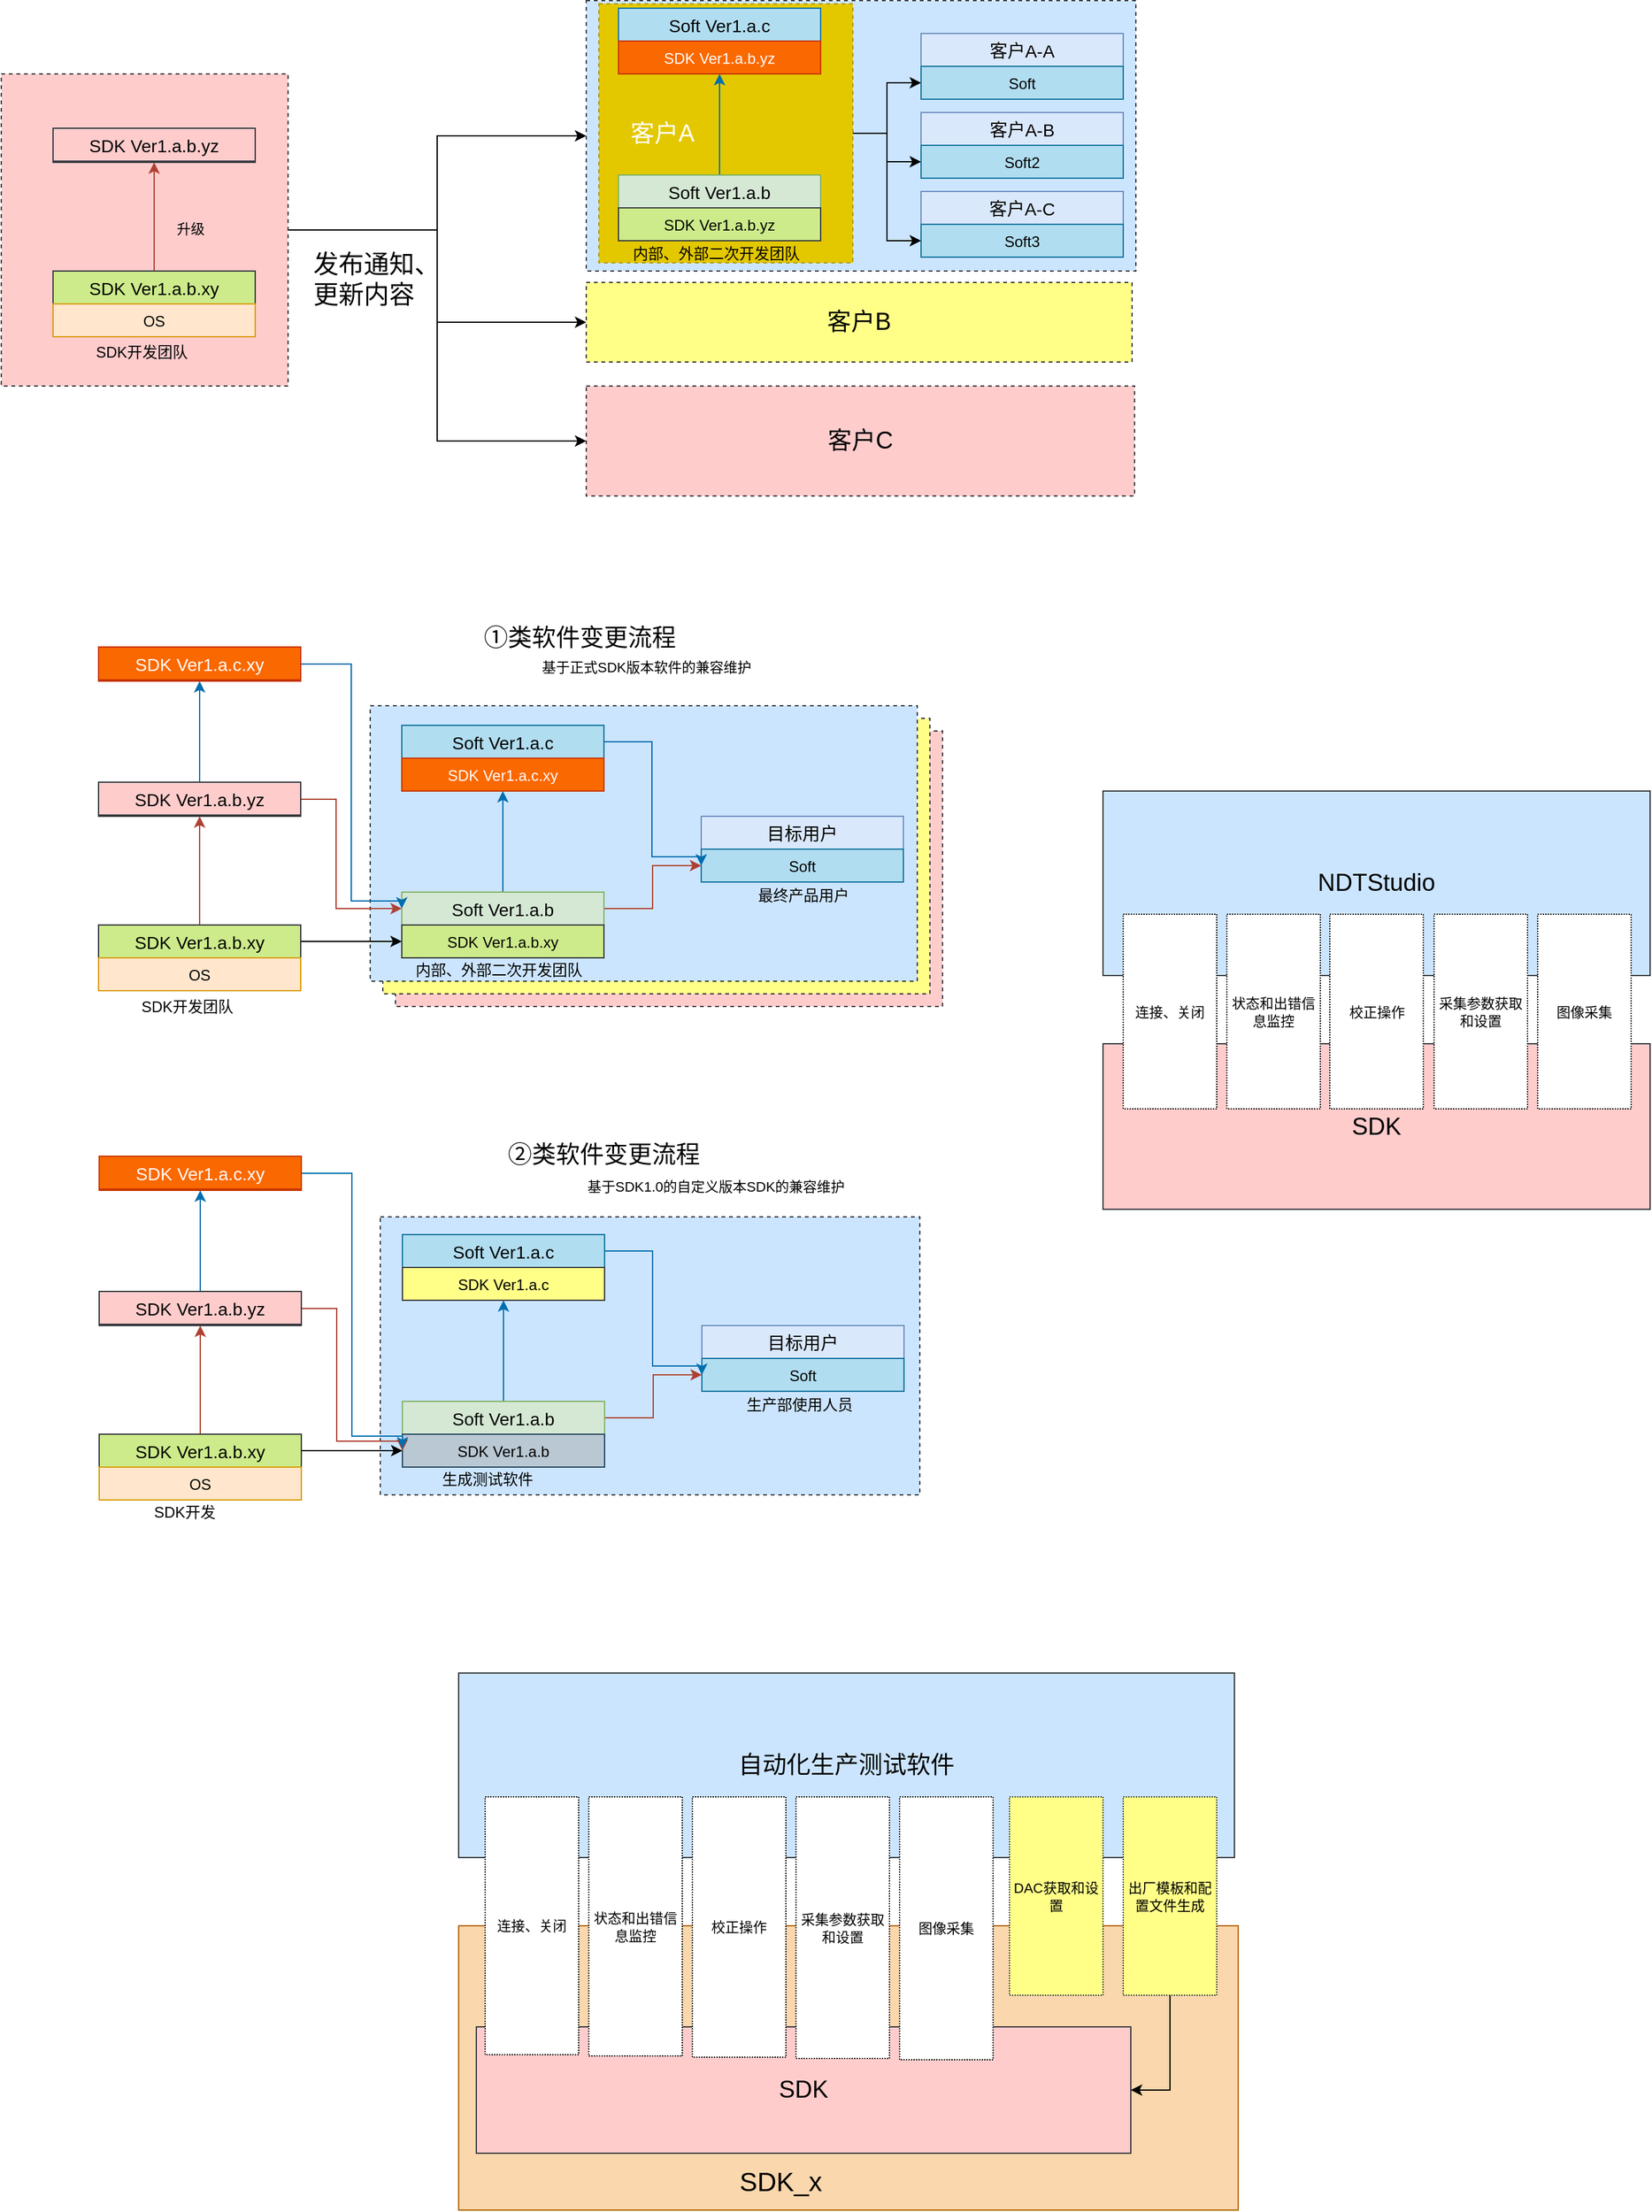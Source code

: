 <mxfile version="10.8.0" type="github"><diagram id="zvuAO9ksfxbcKZcyymv2" name="Page-1"><mxGraphModel dx="2233" dy="1139" grid="0" gridSize="10" guides="1" tooltips="1" connect="1" arrows="1" fold="1" page="0" pageScale="1" pageWidth="827" pageHeight="1169" math="0" shadow="0"><root><mxCell id="0"/><mxCell id="1" parent="0"/><mxCell id="uOw-E6xkjpIX_akuD4ER-26" value="客户A&amp;nbsp; &amp;nbsp; &amp;nbsp; &amp;nbsp; &amp;nbsp; &amp;nbsp; &amp;nbsp; &amp;nbsp; &amp;nbsp; &amp;nbsp;" style="rounded=0;whiteSpace=wrap;html=1;fontSize=19;align=center;dashed=1;fillColor=#cce5ff;strokeColor=#36393d;" vertex="1" parent="1"><mxGeometry x="49" y="-46.5" width="435" height="214" as="geometry"/></mxCell><mxCell id="uOw-E6xkjpIX_akuD4ER-64" style="edgeStyle=orthogonalEdgeStyle;rounded=0;orthogonalLoop=1;jettySize=auto;html=1;exitX=1;exitY=0.5;exitDx=0;exitDy=0;entryX=0;entryY=0.5;entryDx=0;entryDy=0;fontSize=11;" edge="1" parent="1" source="uOw-E6xkjpIX_akuD4ER-63" target="uOw-E6xkjpIX_akuD4ER-46"><mxGeometry relative="1" as="geometry"/></mxCell><mxCell id="uOw-E6xkjpIX_akuD4ER-65" style="edgeStyle=orthogonalEdgeStyle;rounded=0;orthogonalLoop=1;jettySize=auto;html=1;exitX=1;exitY=0.5;exitDx=0;exitDy=0;entryX=0;entryY=0.5;entryDx=0;entryDy=0;fontSize=11;" edge="1" parent="1" source="uOw-E6xkjpIX_akuD4ER-63" target="uOw-E6xkjpIX_akuD4ER-60"><mxGeometry relative="1" as="geometry"/></mxCell><mxCell id="uOw-E6xkjpIX_akuD4ER-66" style="edgeStyle=orthogonalEdgeStyle;rounded=0;orthogonalLoop=1;jettySize=auto;html=1;exitX=1;exitY=0.5;exitDx=0;exitDy=0;fontSize=11;" edge="1" parent="1" source="uOw-E6xkjpIX_akuD4ER-63" target="uOw-E6xkjpIX_akuD4ER-62"><mxGeometry relative="1" as="geometry"/></mxCell><mxCell id="uOw-E6xkjpIX_akuD4ER-63" value="客户A&amp;nbsp; &amp;nbsp; &amp;nbsp; &amp;nbsp; &amp;nbsp; &amp;nbsp; &amp;nbsp; &amp;nbsp; &amp;nbsp; &amp;nbsp;" style="rounded=0;whiteSpace=wrap;html=1;fontSize=19;align=center;dashed=1;fillColor=#e3c800;strokeColor=#B09500;fontColor=#ffffff;" vertex="1" parent="1"><mxGeometry x="59" y="-44" width="201" height="205" as="geometry"/></mxCell><mxCell id="uOw-E6xkjpIX_akuD4ER-55" style="edgeStyle=orthogonalEdgeStyle;rounded=0;orthogonalLoop=1;jettySize=auto;html=1;exitX=1;exitY=0.5;exitDx=0;exitDy=0;fontSize=11;" edge="1" parent="1" source="uOw-E6xkjpIX_akuD4ER-54" target="uOw-E6xkjpIX_akuD4ER-26"><mxGeometry relative="1" as="geometry"/></mxCell><mxCell id="uOw-E6xkjpIX_akuD4ER-56" style="edgeStyle=orthogonalEdgeStyle;rounded=0;orthogonalLoop=1;jettySize=auto;html=1;exitX=1;exitY=0.5;exitDx=0;exitDy=0;entryX=0;entryY=0.5;entryDx=0;entryDy=0;fontSize=11;" edge="1" parent="1" source="uOw-E6xkjpIX_akuD4ER-54" target="uOw-E6xkjpIX_akuD4ER-25"><mxGeometry relative="1" as="geometry"/></mxCell><mxCell id="uOw-E6xkjpIX_akuD4ER-57" style="edgeStyle=orthogonalEdgeStyle;rounded=0;orthogonalLoop=1;jettySize=auto;html=1;exitX=1;exitY=0.5;exitDx=0;exitDy=0;entryX=0;entryY=0.5;entryDx=0;entryDy=0;fontSize=11;" edge="1" parent="1" source="uOw-E6xkjpIX_akuD4ER-54" target="uOw-E6xkjpIX_akuD4ER-24"><mxGeometry relative="1" as="geometry"/></mxCell><mxCell id="uOw-E6xkjpIX_akuD4ER-54" value="" style="rounded=0;whiteSpace=wrap;html=1;fontSize=19;align=center;dashed=1;fillColor=#ffcccc;strokeColor=#36393d;" vertex="1" parent="1"><mxGeometry x="-414" y="11.5" width="227" height="247" as="geometry"/></mxCell><mxCell id="uOw-E6xkjpIX_akuD4ER-11" value="SDK" style="rounded=0;whiteSpace=wrap;html=1;fontSize=19;align=center;fillColor=#fad7ac;strokeColor=#b46504;" vertex="1" parent="1"><mxGeometry x="-52" y="1477" width="617" height="225" as="geometry"/></mxCell><mxCell id="uOw-E6xkjpIX_akuD4ER-17" value="SDK" style="rounded=0;whiteSpace=wrap;html=1;fontSize=19;align=center;fillColor=#ffcccc;strokeColor=#36393d;" vertex="1" parent="1"><mxGeometry x="-38" y="1557" width="518" height="100" as="geometry"/></mxCell><mxCell id="PGY1UrgTnMR5NRiZohNy-1" value="" style="rounded=0;whiteSpace=wrap;html=1;fontSize=19;align=center;dashed=1;fillColor=#ffcccc;strokeColor=#36393d;" parent="1" vertex="1"><mxGeometry x="-102" y="531.5" width="433" height="218" as="geometry"/></mxCell><mxCell id="PGY1UrgTnMR5NRiZohNy-2" value="" style="rounded=0;whiteSpace=wrap;html=1;fontSize=19;align=center;dashed=1;fillColor=#ffff88;strokeColor=#36393d;" parent="1" vertex="1"><mxGeometry x="-112" y="521.5" width="433" height="218" as="geometry"/></mxCell><mxCell id="PGY1UrgTnMR5NRiZohNy-3" value="" style="rounded=0;whiteSpace=wrap;html=1;fontSize=19;align=center;dashed=1;fillColor=#cce5ff;strokeColor=#36393d;" parent="1" vertex="1"><mxGeometry x="-122" y="511.5" width="433" height="218" as="geometry"/></mxCell><mxCell id="PGY1UrgTnMR5NRiZohNy-4" value="" style="rounded=0;whiteSpace=wrap;html=1;fontSize=19;align=center;dashed=1;fillColor=#cce5ff;strokeColor=#36393d;" parent="1" vertex="1"><mxGeometry x="-114" y="916" width="427" height="220" as="geometry"/></mxCell><mxCell id="PGY1UrgTnMR5NRiZohNy-5" style="edgeStyle=orthogonalEdgeStyle;rounded=0;orthogonalLoop=1;jettySize=auto;html=1;exitX=1;exitY=0.25;exitDx=0;exitDy=0;entryX=0;entryY=0.5;entryDx=0;entryDy=0;" parent="1" source="PGY1UrgTnMR5NRiZohNy-7" target="PGY1UrgTnMR5NRiZohNy-11" edge="1"><mxGeometry relative="1" as="geometry"/></mxCell><mxCell id="PGY1UrgTnMR5NRiZohNy-6" value="" style="edgeStyle=orthogonalEdgeStyle;rounded=0;orthogonalLoop=1;jettySize=auto;html=1;fillColor=#fad9d5;strokeColor=#ae4132;" parent="1" source="PGY1UrgTnMR5NRiZohNy-7" target="PGY1UrgTnMR5NRiZohNy-19" edge="1"><mxGeometry relative="1" as="geometry"/></mxCell><mxCell id="PGY1UrgTnMR5NRiZohNy-7" value="SDK Ver1.a.b.xy" style="swimlane;fontStyle=0;childLayout=stackLayout;horizontal=1;startSize=26;fillColor=#cdeb8b;horizontalStack=0;resizeParent=1;resizeParentMax=0;resizeLast=0;collapsible=1;marginBottom=0;swimlaneFillColor=#ffffff;align=center;fontSize=14;strokeColor=#36393d;" parent="1" vertex="1"><mxGeometry x="-337" y="685" width="160" height="52" as="geometry"/></mxCell><mxCell id="PGY1UrgTnMR5NRiZohNy-8" style="edgeStyle=orthogonalEdgeStyle;rounded=0;orthogonalLoop=1;jettySize=auto;html=1;exitX=1;exitY=0.25;exitDx=0;exitDy=0;fillColor=#fad9d5;strokeColor=#ae4132;" parent="1" source="PGY1UrgTnMR5NRiZohNy-10" target="PGY1UrgTnMR5NRiZohNy-24" edge="1"><mxGeometry relative="1" as="geometry"/></mxCell><mxCell id="PGY1UrgTnMR5NRiZohNy-9" value="" style="edgeStyle=orthogonalEdgeStyle;rounded=0;orthogonalLoop=1;jettySize=auto;html=1;fontSize=19;fillColor=#1ba1e2;strokeColor=#006EAF;" parent="1" source="PGY1UrgTnMR5NRiZohNy-10" target="PGY1UrgTnMR5NRiZohNy-12" edge="1"><mxGeometry relative="1" as="geometry"/></mxCell><mxCell id="PGY1UrgTnMR5NRiZohNy-10" value="Soft Ver1.a.b" style="swimlane;fontStyle=0;childLayout=stackLayout;horizontal=1;startSize=26;fillColor=#d5e8d4;horizontalStack=0;resizeParent=1;resizeParentMax=0;resizeLast=0;collapsible=1;marginBottom=0;swimlaneFillColor=#ffffff;align=center;fontSize=14;strokeColor=#82b366;" parent="1" vertex="1"><mxGeometry x="-97" y="659" width="160" height="52" as="geometry"/></mxCell><mxCell id="PGY1UrgTnMR5NRiZohNy-11" value="SDK Ver1.a.b.xy" style="text;strokeColor=#36393d;fillColor=#cdeb8b;spacingLeft=4;spacingRight=4;overflow=hidden;rotatable=0;points=[[0,0.5],[1,0.5]];portConstraint=eastwest;fontSize=12;align=center;" parent="PGY1UrgTnMR5NRiZohNy-10" vertex="1"><mxGeometry y="26" width="160" height="26" as="geometry"/></mxCell><mxCell id="PGY1UrgTnMR5NRiZohNy-12" value="Soft Ver1.a.c" style="swimlane;fontStyle=0;childLayout=stackLayout;horizontal=1;startSize=26;fillColor=#b1ddf0;horizontalStack=0;resizeParent=1;resizeParentMax=0;resizeLast=0;collapsible=1;marginBottom=0;swimlaneFillColor=#ffffff;align=center;fontSize=14;strokeColor=#10739e;" parent="1" vertex="1"><mxGeometry x="-97" y="527" width="160" height="52" as="geometry"/></mxCell><mxCell id="PGY1UrgTnMR5NRiZohNy-13" value="SDK Ver1.a.c.xy" style="text;strokeColor=#C73500;fillColor=#fa6800;spacingLeft=4;spacingRight=4;overflow=hidden;rotatable=0;points=[[0,0.5],[1,0.5]];portConstraint=eastwest;fontSize=12;align=center;fontColor=#ffffff;" parent="PGY1UrgTnMR5NRiZohNy-12" vertex="1"><mxGeometry y="26" width="160" height="26" as="geometry"/></mxCell><mxCell id="PGY1UrgTnMR5NRiZohNy-14" value="SDK开发团队" style="text;html=1;resizable=0;points=[];autosize=1;align=left;verticalAlign=top;spacingTop=-4;" parent="1" vertex="1"><mxGeometry x="-305.5" y="739.5" width="83" height="14" as="geometry"/></mxCell><mxCell id="PGY1UrgTnMR5NRiZohNy-15" value="最终产品用户" style="text;html=1;resizable=0;points=[];autosize=1;align=left;verticalAlign=top;spacingTop=-4;" parent="1" vertex="1"><mxGeometry x="182.5" y="652" width="82" height="14" as="geometry"/></mxCell><mxCell id="PGY1UrgTnMR5NRiZohNy-16" value="内部、外部二次开发团队" style="text;html=1;resizable=0;points=[];autosize=1;align=left;verticalAlign=top;spacingTop=-4;" parent="1" vertex="1"><mxGeometry x="-88" y="711" width="142" height="14" as="geometry"/></mxCell><mxCell id="PGY1UrgTnMR5NRiZohNy-17" style="edgeStyle=orthogonalEdgeStyle;rounded=0;orthogonalLoop=1;jettySize=auto;html=1;exitX=1;exitY=0.5;exitDx=0;exitDy=0;entryX=0;entryY=0.25;entryDx=0;entryDy=0;fillColor=#fad9d5;strokeColor=#ae4132;" parent="1" source="PGY1UrgTnMR5NRiZohNy-19" target="PGY1UrgTnMR5NRiZohNy-10" edge="1"><mxGeometry relative="1" as="geometry"><mxPoint x="-103.667" y="585.167" as="targetPoint"/><Array as="points"><mxPoint x="-149" y="586"/><mxPoint x="-149" y="672"/></Array></mxGeometry></mxCell><mxCell id="PGY1UrgTnMR5NRiZohNy-18" value="" style="edgeStyle=orthogonalEdgeStyle;rounded=0;orthogonalLoop=1;jettySize=auto;html=1;fontSize=19;fillColor=#1ba1e2;strokeColor=#006EAF;" parent="1" source="PGY1UrgTnMR5NRiZohNy-19" target="PGY1UrgTnMR5NRiZohNy-21" edge="1"><mxGeometry relative="1" as="geometry"/></mxCell><mxCell id="PGY1UrgTnMR5NRiZohNy-19" value="SDK Ver1.a.b.yz" style="swimlane;fontStyle=0;childLayout=stackLayout;horizontal=1;startSize=26;fillColor=#ffcccc;horizontalStack=0;resizeParent=1;resizeParentMax=0;resizeLast=0;collapsible=1;marginBottom=0;swimlaneFillColor=#ffffff;align=center;fontSize=14;strokeColor=#36393d;" parent="1" vertex="1"><mxGeometry x="-337" y="572" width="160" height="27" as="geometry"/></mxCell><mxCell id="PGY1UrgTnMR5NRiZohNy-20" value="" style="edgeStyle=orthogonalEdgeStyle;rounded=0;orthogonalLoop=1;jettySize=auto;html=1;fontSize=19;entryX=0;entryY=0.25;entryDx=0;entryDy=0;fillColor=#1ba1e2;strokeColor=#006EAF;" parent="1" source="PGY1UrgTnMR5NRiZohNy-21" target="PGY1UrgTnMR5NRiZohNy-10" edge="1"><mxGeometry relative="1" as="geometry"><mxPoint x="-97" y="478.5" as="targetPoint"/><Array as="points"><mxPoint x="-137" y="478"/><mxPoint x="-137" y="666"/><mxPoint x="-97" y="666"/></Array></mxGeometry></mxCell><mxCell id="PGY1UrgTnMR5NRiZohNy-21" value="SDK Ver1.a.c.xy" style="swimlane;fontStyle=0;childLayout=stackLayout;horizontal=1;startSize=26;fillColor=#fa6800;horizontalStack=0;resizeParent=1;resizeParentMax=0;resizeLast=0;collapsible=1;marginBottom=0;swimlaneFillColor=#ffffff;align=center;fontSize=14;strokeColor=#C73500;fontColor=#ffffff;" parent="1" vertex="1"><mxGeometry x="-337" y="465" width="160" height="27" as="geometry"/></mxCell><mxCell id="PGY1UrgTnMR5NRiZohNy-22" value="OS" style="text;strokeColor=#d79b00;fillColor=#ffe6cc;spacingLeft=4;spacingRight=4;overflow=hidden;rotatable=0;points=[[0,0.5],[1,0.5]];portConstraint=eastwest;fontSize=12;align=center;" parent="1" vertex="1"><mxGeometry x="-337" y="711" width="160" height="26" as="geometry"/></mxCell><mxCell id="PGY1UrgTnMR5NRiZohNy-23" value="目标用户" style="swimlane;fontStyle=0;childLayout=stackLayout;horizontal=1;startSize=26;fillColor=#dae8fc;horizontalStack=0;resizeParent=1;resizeParentMax=0;resizeLast=0;collapsible=1;marginBottom=0;swimlaneFillColor=#ffffff;align=center;fontSize=14;strokeColor=#6c8ebf;" parent="1" vertex="1"><mxGeometry x="140" y="599" width="160" height="52" as="geometry"/></mxCell><mxCell id="PGY1UrgTnMR5NRiZohNy-24" value="Soft" style="text;strokeColor=#10739e;fillColor=#b1ddf0;spacingLeft=4;spacingRight=4;overflow=hidden;rotatable=0;points=[[0,0.5],[1,0.5]];portConstraint=eastwest;fontSize=12;align=center;" parent="PGY1UrgTnMR5NRiZohNy-23" vertex="1"><mxGeometry y="26" width="160" height="26" as="geometry"/></mxCell><mxCell id="PGY1UrgTnMR5NRiZohNy-25" value="①类软件变更流程" style="text;html=1;resizable=0;points=[];autosize=1;align=left;verticalAlign=top;spacingTop=-4;fontSize=19;" parent="1" vertex="1"><mxGeometry x="-34" y="444" width="162" height="23" as="geometry"/></mxCell><mxCell id="PGY1UrgTnMR5NRiZohNy-26" style="edgeStyle=orthogonalEdgeStyle;rounded=0;orthogonalLoop=1;jettySize=auto;html=1;exitX=1;exitY=0.25;exitDx=0;exitDy=0;fontSize=19;fillColor=#1ba1e2;strokeColor=#006EAF;entryX=0;entryY=0.5;entryDx=0;entryDy=0;" parent="1" source="PGY1UrgTnMR5NRiZohNy-12" target="PGY1UrgTnMR5NRiZohNy-24" edge="1"><mxGeometry relative="1" as="geometry"><Array as="points"><mxPoint x="101" y="540"/><mxPoint x="101" y="631"/><mxPoint x="140" y="631"/></Array></mxGeometry></mxCell><mxCell id="PGY1UrgTnMR5NRiZohNy-27" style="edgeStyle=orthogonalEdgeStyle;rounded=0;orthogonalLoop=1;jettySize=auto;html=1;exitX=1;exitY=0.25;exitDx=0;exitDy=0;entryX=0;entryY=0.5;entryDx=0;entryDy=0;" parent="1" source="PGY1UrgTnMR5NRiZohNy-29" target="PGY1UrgTnMR5NRiZohNy-33" edge="1"><mxGeometry relative="1" as="geometry"/></mxCell><mxCell id="PGY1UrgTnMR5NRiZohNy-28" value="" style="edgeStyle=orthogonalEdgeStyle;rounded=0;orthogonalLoop=1;jettySize=auto;html=1;fillColor=#fad9d5;strokeColor=#ae4132;" parent="1" source="PGY1UrgTnMR5NRiZohNy-29" target="PGY1UrgTnMR5NRiZohNy-40" edge="1"><mxGeometry relative="1" as="geometry"/></mxCell><mxCell id="PGY1UrgTnMR5NRiZohNy-29" value="SDK Ver1.a.b.xy" style="swimlane;fontStyle=0;childLayout=stackLayout;horizontal=1;startSize=26;fillColor=#cdeb8b;horizontalStack=0;resizeParent=1;resizeParentMax=0;resizeLast=0;collapsible=1;marginBottom=0;swimlaneFillColor=#ffffff;align=center;fontSize=14;strokeColor=#36393d;" parent="1" vertex="1"><mxGeometry x="-336.5" y="1088" width="160" height="52" as="geometry"/></mxCell><mxCell id="PGY1UrgTnMR5NRiZohNy-30" style="edgeStyle=orthogonalEdgeStyle;rounded=0;orthogonalLoop=1;jettySize=auto;html=1;exitX=1;exitY=0.25;exitDx=0;exitDy=0;fillColor=#fad9d5;strokeColor=#ae4132;" parent="1" source="PGY1UrgTnMR5NRiZohNy-32" target="PGY1UrgTnMR5NRiZohNy-45" edge="1"><mxGeometry relative="1" as="geometry"/></mxCell><mxCell id="PGY1UrgTnMR5NRiZohNy-31" value="" style="edgeStyle=orthogonalEdgeStyle;rounded=0;orthogonalLoop=1;jettySize=auto;html=1;fontSize=19;fillColor=#1ba1e2;strokeColor=#006EAF;" parent="1" source="PGY1UrgTnMR5NRiZohNy-32" target="PGY1UrgTnMR5NRiZohNy-34" edge="1"><mxGeometry relative="1" as="geometry"/></mxCell><mxCell id="PGY1UrgTnMR5NRiZohNy-32" value="Soft Ver1.a.b" style="swimlane;fontStyle=0;childLayout=stackLayout;horizontal=1;startSize=26;fillColor=#d5e8d4;horizontalStack=0;resizeParent=1;resizeParentMax=0;resizeLast=0;collapsible=1;marginBottom=0;swimlaneFillColor=#ffffff;align=center;fontSize=14;strokeColor=#82b366;" parent="1" vertex="1"><mxGeometry x="-96.5" y="1062" width="160" height="52" as="geometry"/></mxCell><mxCell id="PGY1UrgTnMR5NRiZohNy-33" value="SDK Ver1.a.b" style="text;strokeColor=#23445d;fillColor=#bac8d3;spacingLeft=4;spacingRight=4;overflow=hidden;rotatable=0;points=[[0,0.5],[1,0.5]];portConstraint=eastwest;fontSize=12;align=center;" parent="PGY1UrgTnMR5NRiZohNy-32" vertex="1"><mxGeometry y="26" width="160" height="26" as="geometry"/></mxCell><mxCell id="PGY1UrgTnMR5NRiZohNy-34" value="Soft Ver1.a.c" style="swimlane;fontStyle=0;childLayout=stackLayout;horizontal=1;startSize=26;fillColor=#b1ddf0;horizontalStack=0;resizeParent=1;resizeParentMax=0;resizeLast=0;collapsible=1;marginBottom=0;swimlaneFillColor=#ffffff;align=center;fontSize=14;strokeColor=#10739e;" parent="1" vertex="1"><mxGeometry x="-96.5" y="930" width="160" height="52" as="geometry"/></mxCell><mxCell id="PGY1UrgTnMR5NRiZohNy-35" value="SDK Ver1.a.c" style="text;strokeColor=#36393d;fillColor=#ffff88;spacingLeft=4;spacingRight=4;overflow=hidden;rotatable=0;points=[[0,0.5],[1,0.5]];portConstraint=eastwest;fontSize=12;align=center;" parent="PGY1UrgTnMR5NRiZohNy-34" vertex="1"><mxGeometry y="26" width="160" height="26" as="geometry"/></mxCell><mxCell id="PGY1UrgTnMR5NRiZohNy-36" value="生产部使用人员" style="text;html=1;resizable=0;points=[];autosize=1;align=left;verticalAlign=top;spacingTop=-4;" parent="1" vertex="1"><mxGeometry x="173.5" y="1055" width="94" height="14" as="geometry"/></mxCell><mxCell id="PGY1UrgTnMR5NRiZohNy-37" value="生成测试软件" style="text;html=1;resizable=0;points=[];autosize=1;align=left;verticalAlign=top;spacingTop=-4;" parent="1" vertex="1"><mxGeometry x="-67.5" y="1114" width="82" height="14" as="geometry"/></mxCell><mxCell id="PGY1UrgTnMR5NRiZohNy-38" style="edgeStyle=orthogonalEdgeStyle;rounded=0;orthogonalLoop=1;jettySize=auto;html=1;exitX=1;exitY=0.5;exitDx=0;exitDy=0;entryX=0;entryY=0.5;entryDx=0;entryDy=0;fillColor=#fad9d5;strokeColor=#ae4132;" parent="1" source="PGY1UrgTnMR5NRiZohNy-40" target="PGY1UrgTnMR5NRiZohNy-33" edge="1"><mxGeometry relative="1" as="geometry"><mxPoint x="-103.167" y="988.167" as="targetPoint"/><Array as="points"><mxPoint x="-148.5" y="988.5"/><mxPoint x="-148.5" y="1093.5"/><mxPoint x="-96.5" y="1093.5"/></Array></mxGeometry></mxCell><mxCell id="PGY1UrgTnMR5NRiZohNy-39" value="" style="edgeStyle=orthogonalEdgeStyle;rounded=0;orthogonalLoop=1;jettySize=auto;html=1;fontSize=19;fillColor=#1ba1e2;strokeColor=#006EAF;" parent="1" source="PGY1UrgTnMR5NRiZohNy-40" target="PGY1UrgTnMR5NRiZohNy-42" edge="1"><mxGeometry relative="1" as="geometry"/></mxCell><mxCell id="PGY1UrgTnMR5NRiZohNy-40" value="SDK Ver1.a.b.yz" style="swimlane;fontStyle=0;childLayout=stackLayout;horizontal=1;startSize=26;fillColor=#ffcccc;horizontalStack=0;resizeParent=1;resizeParentMax=0;resizeLast=0;collapsible=1;marginBottom=0;swimlaneFillColor=#ffffff;align=center;fontSize=14;strokeColor=#36393d;" parent="1" vertex="1"><mxGeometry x="-336.5" y="975" width="160" height="27" as="geometry"/></mxCell><mxCell id="PGY1UrgTnMR5NRiZohNy-41" value="" style="edgeStyle=orthogonalEdgeStyle;rounded=0;orthogonalLoop=1;jettySize=auto;html=1;fontSize=19;fillColor=#1ba1e2;strokeColor=#006EAF;" parent="1" source="PGY1UrgTnMR5NRiZohNy-42" edge="1"><mxGeometry relative="1" as="geometry"><mxPoint x="-96.448" y="1099.276" as="targetPoint"/><Array as="points"><mxPoint x="-136.5" y="881.5"/><mxPoint x="-136.5" y="1089.5"/><mxPoint x="-96.5" y="1089.5"/></Array></mxGeometry></mxCell><mxCell id="PGY1UrgTnMR5NRiZohNy-42" value="SDK Ver1.a.c.xy" style="swimlane;fontStyle=0;childLayout=stackLayout;horizontal=1;startSize=26;fillColor=#fa6800;horizontalStack=0;resizeParent=1;resizeParentMax=0;resizeLast=0;collapsible=1;marginBottom=0;swimlaneFillColor=#ffffff;align=center;fontSize=14;strokeColor=#C73500;fontColor=#ffffff;" parent="1" vertex="1"><mxGeometry x="-336.5" y="868" width="160" height="27" as="geometry"/></mxCell><mxCell id="PGY1UrgTnMR5NRiZohNy-43" value="OS" style="text;strokeColor=#d79b00;fillColor=#ffe6cc;spacingLeft=4;spacingRight=4;overflow=hidden;rotatable=0;points=[[0,0.5],[1,0.5]];portConstraint=eastwest;fontSize=12;align=center;" parent="1" vertex="1"><mxGeometry x="-336.5" y="1114" width="160" height="26" as="geometry"/></mxCell><mxCell id="PGY1UrgTnMR5NRiZohNy-44" value="目标用户" style="swimlane;fontStyle=0;childLayout=stackLayout;horizontal=1;startSize=26;fillColor=#dae8fc;horizontalStack=0;resizeParent=1;resizeParentMax=0;resizeLast=0;collapsible=1;marginBottom=0;swimlaneFillColor=#ffffff;align=center;fontSize=14;strokeColor=#6c8ebf;" parent="1" vertex="1"><mxGeometry x="140.5" y="1002" width="160" height="52" as="geometry"/></mxCell><mxCell id="PGY1UrgTnMR5NRiZohNy-45" value="Soft" style="text;strokeColor=#10739e;fillColor=#b1ddf0;spacingLeft=4;spacingRight=4;overflow=hidden;rotatable=0;points=[[0,0.5],[1,0.5]];portConstraint=eastwest;fontSize=12;align=center;" parent="PGY1UrgTnMR5NRiZohNy-44" vertex="1"><mxGeometry y="26" width="160" height="26" as="geometry"/></mxCell><mxCell id="PGY1UrgTnMR5NRiZohNy-46" value="②类软件变更流程" style="text;html=1;resizable=0;points=[];autosize=1;align=left;verticalAlign=top;spacingTop=-4;fontSize=19;" parent="1" vertex="1"><mxGeometry x="-15" y="852.5" width="162" height="23" as="geometry"/></mxCell><mxCell id="PGY1UrgTnMR5NRiZohNy-47" style="edgeStyle=orthogonalEdgeStyle;rounded=0;orthogonalLoop=1;jettySize=auto;html=1;exitX=1;exitY=0.25;exitDx=0;exitDy=0;fontSize=19;fillColor=#1ba1e2;strokeColor=#006EAF;entryX=0;entryY=0.5;entryDx=0;entryDy=0;" parent="1" source="PGY1UrgTnMR5NRiZohNy-34" target="PGY1UrgTnMR5NRiZohNy-45" edge="1"><mxGeometry relative="1" as="geometry"><Array as="points"><mxPoint x="101.5" y="943"/><mxPoint x="101.5" y="1034"/><mxPoint x="140.5" y="1034"/></Array></mxGeometry></mxCell><mxCell id="PGY1UrgTnMR5NRiZohNy-48" value="SDK开发" style="text;html=1;resizable=0;points=[];autosize=1;align=left;verticalAlign=top;spacingTop=-4;" parent="1" vertex="1"><mxGeometry x="-295" y="1140" width="59" height="14" as="geometry"/></mxCell><mxCell id="PGY1UrgTnMR5NRiZohNy-49" value="&lt;font style=&quot;font-size: 11px&quot;&gt;基于SDK1.0的自定义版本SDK的兼容维护&lt;/font&gt;" style="text;html=1;resizable=0;points=[];autosize=1;align=left;verticalAlign=top;spacingTop=-4;fontSize=19;" parent="1" vertex="1"><mxGeometry x="48" y="875.5" width="233" height="25" as="geometry"/></mxCell><mxCell id="PGY1UrgTnMR5NRiZohNy-50" value="&lt;font style=&quot;font-size: 11px&quot;&gt;基于正式SDK版本软件的兼容维护&lt;/font&gt;" style="text;html=1;resizable=0;points=[];autosize=1;align=left;verticalAlign=top;spacingTop=-4;fontSize=19;" parent="1" vertex="1"><mxGeometry x="11.5" y="465" width="191" height="25" as="geometry"/></mxCell><mxCell id="uOw-E6xkjpIX_akuD4ER-2" value="NDTStudio" style="rounded=0;whiteSpace=wrap;html=1;fontSize=19;align=center;fillColor=#cce5ff;strokeColor=#36393d;" vertex="1" parent="1"><mxGeometry x="458" y="579" width="433" height="146" as="geometry"/></mxCell><mxCell id="uOw-E6xkjpIX_akuD4ER-3" value="SDK" style="rounded=0;whiteSpace=wrap;html=1;fontSize=19;align=center;fillColor=#ffcccc;strokeColor=#36393d;" vertex="1" parent="1"><mxGeometry x="458" y="779" width="433" height="131" as="geometry"/></mxCell><mxCell id="uOw-E6xkjpIX_akuD4ER-4" value="图像采集" style="rounded=0;whiteSpace=wrap;html=1;fontSize=11;align=center;dashed=1;dashPattern=1 1;" vertex="1" parent="1"><mxGeometry x="802" y="676.5" width="74" height="154" as="geometry"/></mxCell><mxCell id="uOw-E6xkjpIX_akuD4ER-5" value="连接、关闭" style="rounded=0;whiteSpace=wrap;html=1;fontSize=11;align=center;dashed=1;dashPattern=1 1;" vertex="1" parent="1"><mxGeometry x="474" y="676.5" width="74" height="154" as="geometry"/></mxCell><mxCell id="uOw-E6xkjpIX_akuD4ER-6" value="采集参数获取和设置" style="rounded=0;whiteSpace=wrap;html=1;fontSize=11;align=center;dashed=1;dashPattern=1 1;" vertex="1" parent="1"><mxGeometry x="720" y="676.5" width="74" height="154" as="geometry"/></mxCell><mxCell id="uOw-E6xkjpIX_akuD4ER-7" value="状态和出错信息监控" style="rounded=0;whiteSpace=wrap;html=1;fontSize=11;align=center;dashed=1;dashPattern=1 1;" vertex="1" parent="1"><mxGeometry x="556" y="676.5" width="74" height="154" as="geometry"/></mxCell><mxCell id="uOw-E6xkjpIX_akuD4ER-8" value="校正操作" style="rounded=0;whiteSpace=wrap;html=1;fontSize=11;align=center;dashed=1;dashPattern=1 1;" vertex="1" parent="1"><mxGeometry x="637.5" y="676.5" width="74" height="154" as="geometry"/></mxCell><mxCell id="uOw-E6xkjpIX_akuD4ER-10" value="自动化生产测试软件" style="rounded=0;whiteSpace=wrap;html=1;fontSize=19;align=center;fillColor=#cce5ff;strokeColor=#36393d;" vertex="1" parent="1"><mxGeometry x="-52" y="1277" width="614" height="146" as="geometry"/></mxCell><mxCell id="uOw-E6xkjpIX_akuD4ER-12" value="图像采集" style="rounded=0;whiteSpace=wrap;html=1;fontSize=11;align=center;dashed=1;dashPattern=1 1;" vertex="1" parent="1"><mxGeometry x="297" y="1375" width="74" height="208" as="geometry"/></mxCell><mxCell id="uOw-E6xkjpIX_akuD4ER-13" value="连接、关闭" style="rounded=0;whiteSpace=wrap;html=1;fontSize=11;align=center;dashed=1;dashPattern=1 1;" vertex="1" parent="1"><mxGeometry x="-31" y="1375" width="74" height="204" as="geometry"/></mxCell><mxCell id="uOw-E6xkjpIX_akuD4ER-14" value="采集参数获取和设置" style="rounded=0;whiteSpace=wrap;html=1;fontSize=11;align=center;dashed=1;dashPattern=1 1;" vertex="1" parent="1"><mxGeometry x="215" y="1375" width="74" height="207" as="geometry"/></mxCell><mxCell id="uOw-E6xkjpIX_akuD4ER-15" value="状态和出错信息监控" style="rounded=0;whiteSpace=wrap;html=1;fontSize=11;align=center;dashed=1;dashPattern=1 1;" vertex="1" parent="1"><mxGeometry x="51" y="1375" width="74" height="205" as="geometry"/></mxCell><mxCell id="uOw-E6xkjpIX_akuD4ER-16" value="校正操作" style="rounded=0;whiteSpace=wrap;html=1;fontSize=11;align=center;dashed=1;dashPattern=1 1;" vertex="1" parent="1"><mxGeometry x="133" y="1375" width="74" height="206" as="geometry"/></mxCell><mxCell id="uOw-E6xkjpIX_akuD4ER-19" value="DAC获取和设置" style="rounded=0;whiteSpace=wrap;html=1;fontSize=11;align=center;dashed=1;dashPattern=1 1;fillColor=#ffff88;strokeColor=#36393d;" vertex="1" parent="1"><mxGeometry x="384" y="1375" width="74" height="157" as="geometry"/></mxCell><mxCell id="uOw-E6xkjpIX_akuD4ER-20" value="&lt;span style=&quot;font-size: 21px&quot;&gt;SDK_x&lt;/span&gt;" style="text;html=1;strokeColor=none;fillColor=none;align=center;verticalAlign=middle;whiteSpace=wrap;rounded=0;dashed=1;dashPattern=1 1;fontSize=11;" vertex="1" parent="1"><mxGeometry x="182.5" y="1669" width="40" height="20" as="geometry"/></mxCell><mxCell id="uOw-E6xkjpIX_akuD4ER-22" style="edgeStyle=orthogonalEdgeStyle;rounded=0;orthogonalLoop=1;jettySize=auto;html=1;exitX=0.5;exitY=1;exitDx=0;exitDy=0;entryX=1;entryY=0.5;entryDx=0;entryDy=0;fontSize=11;" edge="1" parent="1" source="uOw-E6xkjpIX_akuD4ER-21" target="uOw-E6xkjpIX_akuD4ER-17"><mxGeometry relative="1" as="geometry"/></mxCell><mxCell id="uOw-E6xkjpIX_akuD4ER-21" value="出厂模板和配置文件生成" style="rounded=0;whiteSpace=wrap;html=1;fontSize=11;align=center;dashed=1;dashPattern=1 1;fillColor=#ffff88;strokeColor=#36393d;" vertex="1" parent="1"><mxGeometry x="474" y="1375" width="74" height="157" as="geometry"/></mxCell><mxCell id="uOw-E6xkjpIX_akuD4ER-24" value="客户C" style="rounded=0;whiteSpace=wrap;html=1;fontSize=19;align=center;dashed=1;fillColor=#ffcccc;strokeColor=#36393d;" vertex="1" parent="1"><mxGeometry x="49" y="258.5" width="434" height="87" as="geometry"/></mxCell><mxCell id="uOw-E6xkjpIX_akuD4ER-25" value="客户B" style="rounded=0;whiteSpace=wrap;html=1;fontSize=19;align=center;dashed=1;fillColor=#ffff88;strokeColor=#36393d;" vertex="1" parent="1"><mxGeometry x="49" y="176.5" width="432" height="63" as="geometry"/></mxCell><mxCell id="uOw-E6xkjpIX_akuD4ER-28" value="" style="edgeStyle=orthogonalEdgeStyle;rounded=0;orthogonalLoop=1;jettySize=auto;html=1;fillColor=#fad9d5;strokeColor=#ae4132;" edge="1" parent="1" source="uOw-E6xkjpIX_akuD4ER-29" target="uOw-E6xkjpIX_akuD4ER-41"><mxGeometry relative="1" as="geometry"/></mxCell><mxCell id="uOw-E6xkjpIX_akuD4ER-29" value="SDK Ver1.a.b.xy" style="swimlane;fontStyle=0;childLayout=stackLayout;horizontal=1;startSize=26;fillColor=#cdeb8b;horizontalStack=0;resizeParent=1;resizeParentMax=0;resizeLast=0;collapsible=1;marginBottom=0;swimlaneFillColor=#ffffff;align=center;fontSize=14;strokeColor=#36393d;" vertex="1" parent="1"><mxGeometry x="-373" y="167.5" width="160" height="52" as="geometry"/></mxCell><mxCell id="uOw-E6xkjpIX_akuD4ER-31" value="" style="edgeStyle=orthogonalEdgeStyle;rounded=0;orthogonalLoop=1;jettySize=auto;html=1;fontSize=19;fillColor=#1ba1e2;strokeColor=#006EAF;" edge="1" parent="1" source="uOw-E6xkjpIX_akuD4ER-32" target="uOw-E6xkjpIX_akuD4ER-34"><mxGeometry relative="1" as="geometry"/></mxCell><mxCell id="uOw-E6xkjpIX_akuD4ER-32" value="Soft Ver1.a.b" style="swimlane;fontStyle=0;childLayout=stackLayout;horizontal=1;startSize=26;fillColor=#d5e8d4;horizontalStack=0;resizeParent=1;resizeParentMax=0;resizeLast=0;collapsible=1;marginBottom=0;swimlaneFillColor=#ffffff;align=center;fontSize=14;strokeColor=#82b366;" vertex="1" parent="1"><mxGeometry x="74.5" y="91.5" width="160" height="52" as="geometry"/></mxCell><mxCell id="uOw-E6xkjpIX_akuD4ER-33" value="SDK Ver1.a.b.yz" style="text;strokeColor=#36393d;fillColor=#cdeb8b;spacingLeft=4;spacingRight=4;overflow=hidden;rotatable=0;points=[[0,0.5],[1,0.5]];portConstraint=eastwest;fontSize=12;align=center;" vertex="1" parent="uOw-E6xkjpIX_akuD4ER-32"><mxGeometry y="26" width="160" height="26" as="geometry"/></mxCell><mxCell id="uOw-E6xkjpIX_akuD4ER-34" value="Soft Ver1.a.c" style="swimlane;fontStyle=0;childLayout=stackLayout;horizontal=1;startSize=26;fillColor=#b1ddf0;horizontalStack=0;resizeParent=1;resizeParentMax=0;resizeLast=0;collapsible=1;marginBottom=0;swimlaneFillColor=#ffffff;align=center;fontSize=14;strokeColor=#10739e;" vertex="1" parent="1"><mxGeometry x="74.5" y="-40.5" width="160" height="52" as="geometry"/></mxCell><mxCell id="uOw-E6xkjpIX_akuD4ER-35" value="SDK Ver1.a.b.yz" style="text;strokeColor=#C73500;fillColor=#fa6800;spacingLeft=4;spacingRight=4;overflow=hidden;rotatable=0;points=[[0,0.5],[1,0.5]];portConstraint=eastwest;fontSize=12;align=center;fontColor=#ffffff;" vertex="1" parent="uOw-E6xkjpIX_akuD4ER-34"><mxGeometry y="26" width="160" height="26" as="geometry"/></mxCell><mxCell id="uOw-E6xkjpIX_akuD4ER-36" value="SDK开发团队" style="text;html=1;resizable=0;points=[];autosize=1;align=left;verticalAlign=top;spacingTop=-4;" vertex="1" parent="1"><mxGeometry x="-341.5" y="222" width="83" height="14" as="geometry"/></mxCell><mxCell id="uOw-E6xkjpIX_akuD4ER-38" value="内部、外部二次开发团队" style="text;html=1;resizable=0;points=[];autosize=1;align=left;verticalAlign=top;spacingTop=-4;" vertex="1" parent="1"><mxGeometry x="83.5" y="143.5" width="142" height="14" as="geometry"/></mxCell><mxCell id="uOw-E6xkjpIX_akuD4ER-41" value="SDK Ver1.a.b.yz" style="swimlane;fontStyle=0;childLayout=stackLayout;horizontal=1;startSize=26;fillColor=#ffcccc;horizontalStack=0;resizeParent=1;resizeParentMax=0;resizeLast=0;collapsible=1;marginBottom=0;swimlaneFillColor=#ffffff;align=center;fontSize=14;strokeColor=#36393d;" vertex="1" parent="1"><mxGeometry x="-373" y="54.5" width="160" height="27" as="geometry"/></mxCell><mxCell id="uOw-E6xkjpIX_akuD4ER-44" value="OS" style="text;strokeColor=#d79b00;fillColor=#ffe6cc;spacingLeft=4;spacingRight=4;overflow=hidden;rotatable=0;points=[[0,0.5],[1,0.5]];portConstraint=eastwest;fontSize=12;align=center;" vertex="1" parent="1"><mxGeometry x="-373" y="193.5" width="160" height="26" as="geometry"/></mxCell><mxCell id="uOw-E6xkjpIX_akuD4ER-45" value="客户A-A" style="swimlane;fontStyle=0;childLayout=stackLayout;horizontal=1;startSize=26;fillColor=#dae8fc;horizontalStack=0;resizeParent=1;resizeParentMax=0;resizeLast=0;collapsible=1;marginBottom=0;swimlaneFillColor=#ffffff;align=center;fontSize=14;strokeColor=#6c8ebf;" vertex="1" parent="1"><mxGeometry x="314" y="-20.5" width="160" height="52" as="geometry"/></mxCell><mxCell id="uOw-E6xkjpIX_akuD4ER-46" value="Soft" style="text;strokeColor=#10739e;fillColor=#b1ddf0;spacingLeft=4;spacingRight=4;overflow=hidden;rotatable=0;points=[[0,0.5],[1,0.5]];portConstraint=eastwest;fontSize=12;align=center;" vertex="1" parent="uOw-E6xkjpIX_akuD4ER-45"><mxGeometry y="26" width="160" height="26" as="geometry"/></mxCell><mxCell id="uOw-E6xkjpIX_akuD4ER-50" value="&lt;font style=&quot;font-size: 20px&quot;&gt;发布通知、&lt;br&gt;更新内容&lt;/font&gt;" style="text;html=1;resizable=0;points=[];autosize=1;align=left;verticalAlign=top;spacingTop=-4;fontSize=11;" vertex="1" parent="1"><mxGeometry x="-169" y="146.5" width="110" height="32" as="geometry"/></mxCell><mxCell id="uOw-E6xkjpIX_akuD4ER-51" value="升级" style="text;html=1;resizable=0;points=[];autosize=1;align=left;verticalAlign=top;spacingTop=-4;fontSize=11;" vertex="1" parent="1"><mxGeometry x="-277" y="124.5" width="34" height="13" as="geometry"/></mxCell><mxCell id="uOw-E6xkjpIX_akuD4ER-59" value="客户A-B" style="swimlane;fontStyle=0;childLayout=stackLayout;horizontal=1;startSize=26;fillColor=#dae8fc;horizontalStack=0;resizeParent=1;resizeParentMax=0;resizeLast=0;collapsible=1;marginBottom=0;swimlaneFillColor=#ffffff;align=center;fontSize=14;strokeColor=#6c8ebf;" vertex="1" parent="1"><mxGeometry x="314" y="42" width="160" height="52" as="geometry"/></mxCell><mxCell id="uOw-E6xkjpIX_akuD4ER-60" value="Soft2" style="text;strokeColor=#10739e;fillColor=#b1ddf0;spacingLeft=4;spacingRight=4;overflow=hidden;rotatable=0;points=[[0,0.5],[1,0.5]];portConstraint=eastwest;fontSize=12;align=center;" vertex="1" parent="uOw-E6xkjpIX_akuD4ER-59"><mxGeometry y="26" width="160" height="26" as="geometry"/></mxCell><mxCell id="uOw-E6xkjpIX_akuD4ER-61" value="客户A-C" style="swimlane;fontStyle=0;childLayout=stackLayout;horizontal=1;startSize=26;fillColor=#dae8fc;horizontalStack=0;resizeParent=1;resizeParentMax=0;resizeLast=0;collapsible=1;marginBottom=0;swimlaneFillColor=#ffffff;align=center;fontSize=14;strokeColor=#6c8ebf;" vertex="1" parent="1"><mxGeometry x="314" y="104.5" width="160" height="52" as="geometry"/></mxCell><mxCell id="uOw-E6xkjpIX_akuD4ER-62" value="Soft3" style="text;strokeColor=#10739e;fillColor=#b1ddf0;spacingLeft=4;spacingRight=4;overflow=hidden;rotatable=0;points=[[0,0.5],[1,0.5]];portConstraint=eastwest;fontSize=12;align=center;" vertex="1" parent="uOw-E6xkjpIX_akuD4ER-61"><mxGeometry y="26" width="160" height="26" as="geometry"/></mxCell></root></mxGraphModel></diagram></mxfile>